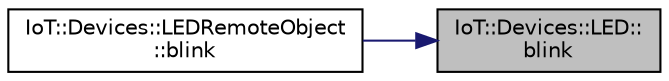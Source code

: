 digraph "IoT::Devices::LED::blink"
{
 // LATEX_PDF_SIZE
  edge [fontname="Helvetica",fontsize="10",labelfontname="Helvetica",labelfontsize="10"];
  node [fontname="Helvetica",fontsize="10",shape=record];
  rankdir="RL";
  Node1 [label="IoT::Devices::LED::\lblink",height=0.2,width=0.4,color="black", fillcolor="grey75", style="filled", fontcolor="black",tooltip=" "];
  Node1 -> Node2 [dir="back",color="midnightblue",fontsize="10",style="solid",fontname="Helvetica"];
  Node2 [label="IoT::Devices::LEDRemoteObject\l::blink",height=0.2,width=0.4,color="black", fillcolor="white", style="filled",URL="$classIoT_1_1Devices_1_1LEDRemoteObject.html#a9d914d1217359cad4f0fbdd9bbadde19",tooltip="Destroys the LEDRemoteObject."];
}
